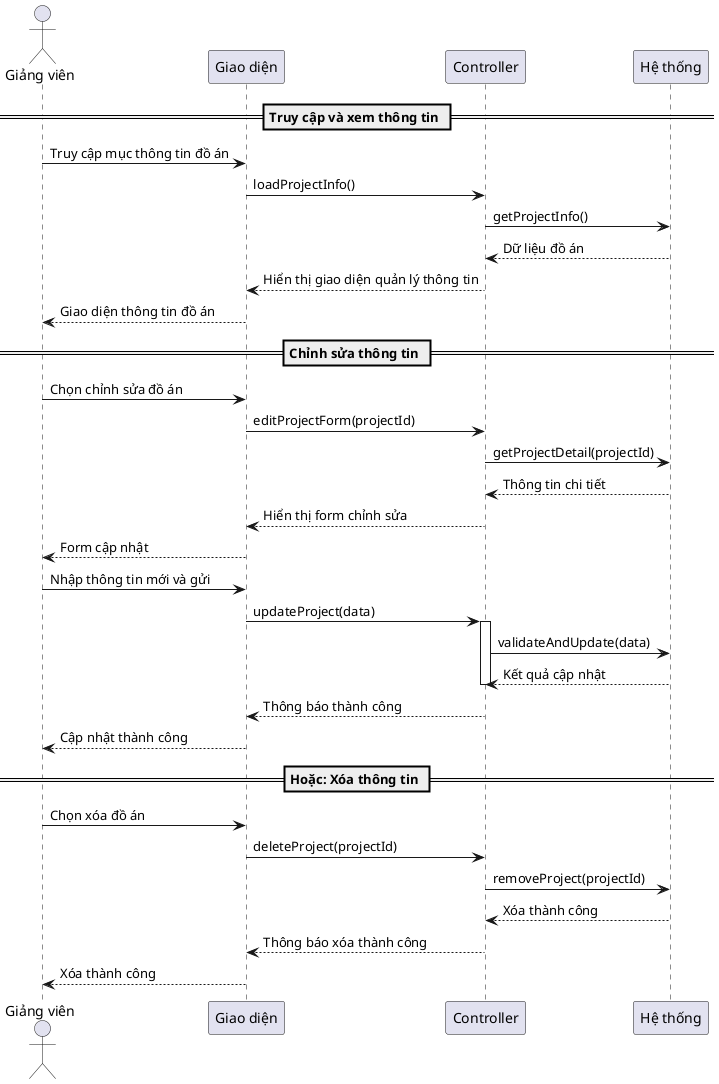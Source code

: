 @startuml
actor "Giảng viên" as GV
participant "Giao diện" as UI
participant "Controller" as C
participant "Hệ thống" as HT

== Truy cập và xem thông tin ==
GV -> UI : Truy cập mục thông tin đồ án
UI -> C : loadProjectInfo()
C -> HT : getProjectInfo()
HT --> C : Dữ liệu đồ án
C --> UI : Hiển thị giao diện quản lý thông tin
UI --> GV : Giao diện thông tin đồ án

== Chỉnh sửa thông tin ==
GV -> UI : Chọn chỉnh sửa đồ án
UI -> C : editProjectForm(projectId)
C -> HT : getProjectDetail(projectId)
HT --> C : Thông tin chi tiết
C --> UI : Hiển thị form chỉnh sửa
UI --> GV : Form cập nhật

GV -> UI : Nhập thông tin mới và gửi
UI -> C : updateProject(data)
activate C
C -> HT : validateAndUpdate(data)
HT --> C : Kết quả cập nhật
deactivate C
C --> UI : Thông báo thành công
UI --> GV : Cập nhật thành công

== Hoặc: Xóa thông tin ==
GV -> UI : Chọn xóa đồ án
UI -> C : deleteProject(projectId)
C -> HT : removeProject(projectId)
HT --> C : Xóa thành công
C --> UI : Thông báo xóa thành công
UI --> GV : Xóa thành công
@enduml